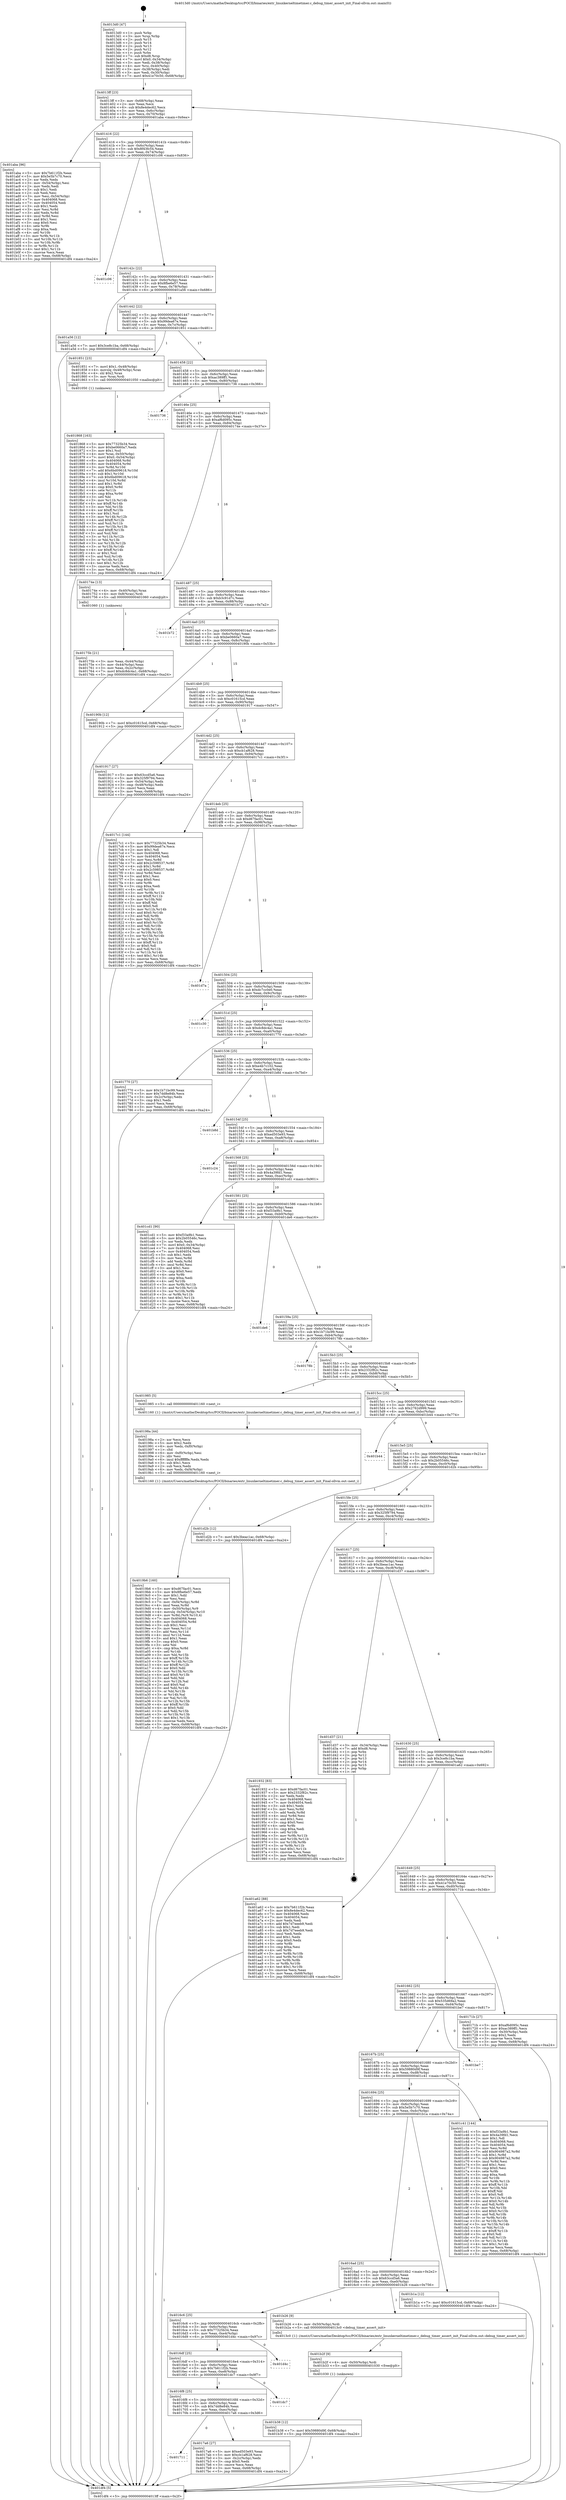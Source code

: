 digraph "0x4013d0" {
  label = "0x4013d0 (/mnt/c/Users/mathe/Desktop/tcc/POCII/binaries/extr_linuxkerneltimetimer.c_debug_timer_assert_init_Final-ollvm.out::main(0))"
  labelloc = "t"
  node[shape=record]

  Entry [label="",width=0.3,height=0.3,shape=circle,fillcolor=black,style=filled]
  "0x4013ff" [label="{
     0x4013ff [23]\l
     | [instrs]\l
     &nbsp;&nbsp;0x4013ff \<+3\>: mov -0x68(%rbp),%eax\l
     &nbsp;&nbsp;0x401402 \<+2\>: mov %eax,%ecx\l
     &nbsp;&nbsp;0x401404 \<+6\>: sub $0x8e4dec62,%ecx\l
     &nbsp;&nbsp;0x40140a \<+3\>: mov %eax,-0x6c(%rbp)\l
     &nbsp;&nbsp;0x40140d \<+3\>: mov %ecx,-0x70(%rbp)\l
     &nbsp;&nbsp;0x401410 \<+6\>: je 0000000000401aba \<main+0x6ea\>\l
  }"]
  "0x401aba" [label="{
     0x401aba [96]\l
     | [instrs]\l
     &nbsp;&nbsp;0x401aba \<+5\>: mov $0x7b611f2b,%eax\l
     &nbsp;&nbsp;0x401abf \<+5\>: mov $0x5e5b7c70,%ecx\l
     &nbsp;&nbsp;0x401ac4 \<+2\>: xor %edx,%edx\l
     &nbsp;&nbsp;0x401ac6 \<+3\>: mov -0x54(%rbp),%esi\l
     &nbsp;&nbsp;0x401ac9 \<+2\>: mov %edx,%edi\l
     &nbsp;&nbsp;0x401acb \<+3\>: sub $0x1,%edi\l
     &nbsp;&nbsp;0x401ace \<+2\>: sub %edi,%esi\l
     &nbsp;&nbsp;0x401ad0 \<+3\>: mov %esi,-0x54(%rbp)\l
     &nbsp;&nbsp;0x401ad3 \<+7\>: mov 0x404068,%esi\l
     &nbsp;&nbsp;0x401ada \<+7\>: mov 0x404054,%edi\l
     &nbsp;&nbsp;0x401ae1 \<+3\>: sub $0x1,%edx\l
     &nbsp;&nbsp;0x401ae4 \<+3\>: mov %esi,%r8d\l
     &nbsp;&nbsp;0x401ae7 \<+3\>: add %edx,%r8d\l
     &nbsp;&nbsp;0x401aea \<+4\>: imul %r8d,%esi\l
     &nbsp;&nbsp;0x401aee \<+3\>: and $0x1,%esi\l
     &nbsp;&nbsp;0x401af1 \<+3\>: cmp $0x0,%esi\l
     &nbsp;&nbsp;0x401af4 \<+4\>: sete %r9b\l
     &nbsp;&nbsp;0x401af8 \<+3\>: cmp $0xa,%edi\l
     &nbsp;&nbsp;0x401afb \<+4\>: setl %r10b\l
     &nbsp;&nbsp;0x401aff \<+3\>: mov %r9b,%r11b\l
     &nbsp;&nbsp;0x401b02 \<+3\>: and %r10b,%r11b\l
     &nbsp;&nbsp;0x401b05 \<+3\>: xor %r10b,%r9b\l
     &nbsp;&nbsp;0x401b08 \<+3\>: or %r9b,%r11b\l
     &nbsp;&nbsp;0x401b0b \<+4\>: test $0x1,%r11b\l
     &nbsp;&nbsp;0x401b0f \<+3\>: cmovne %ecx,%eax\l
     &nbsp;&nbsp;0x401b12 \<+3\>: mov %eax,-0x68(%rbp)\l
     &nbsp;&nbsp;0x401b15 \<+5\>: jmp 0000000000401df4 \<main+0xa24\>\l
  }"]
  "0x401416" [label="{
     0x401416 [22]\l
     | [instrs]\l
     &nbsp;&nbsp;0x401416 \<+5\>: jmp 000000000040141b \<main+0x4b\>\l
     &nbsp;&nbsp;0x40141b \<+3\>: mov -0x6c(%rbp),%eax\l
     &nbsp;&nbsp;0x40141e \<+5\>: sub $0x8f43fc54,%eax\l
     &nbsp;&nbsp;0x401423 \<+3\>: mov %eax,-0x74(%rbp)\l
     &nbsp;&nbsp;0x401426 \<+6\>: je 0000000000401c06 \<main+0x836\>\l
  }"]
  Exit [label="",width=0.3,height=0.3,shape=circle,fillcolor=black,style=filled,peripheries=2]
  "0x401c06" [label="{
     0x401c06\l
  }", style=dashed]
  "0x40142c" [label="{
     0x40142c [22]\l
     | [instrs]\l
     &nbsp;&nbsp;0x40142c \<+5\>: jmp 0000000000401431 \<main+0x61\>\l
     &nbsp;&nbsp;0x401431 \<+3\>: mov -0x6c(%rbp),%eax\l
     &nbsp;&nbsp;0x401434 \<+5\>: sub $0x8fbe6e57,%eax\l
     &nbsp;&nbsp;0x401439 \<+3\>: mov %eax,-0x78(%rbp)\l
     &nbsp;&nbsp;0x40143c \<+6\>: je 0000000000401a56 \<main+0x686\>\l
  }"]
  "0x401b38" [label="{
     0x401b38 [12]\l
     | [instrs]\l
     &nbsp;&nbsp;0x401b38 \<+7\>: movl $0x59880d9f,-0x68(%rbp)\l
     &nbsp;&nbsp;0x401b3f \<+5\>: jmp 0000000000401df4 \<main+0xa24\>\l
  }"]
  "0x401a56" [label="{
     0x401a56 [12]\l
     | [instrs]\l
     &nbsp;&nbsp;0x401a56 \<+7\>: movl $0x3ce8c1ba,-0x68(%rbp)\l
     &nbsp;&nbsp;0x401a5d \<+5\>: jmp 0000000000401df4 \<main+0xa24\>\l
  }"]
  "0x401442" [label="{
     0x401442 [22]\l
     | [instrs]\l
     &nbsp;&nbsp;0x401442 \<+5\>: jmp 0000000000401447 \<main+0x77\>\l
     &nbsp;&nbsp;0x401447 \<+3\>: mov -0x6c(%rbp),%eax\l
     &nbsp;&nbsp;0x40144a \<+5\>: sub $0x99dea67e,%eax\l
     &nbsp;&nbsp;0x40144f \<+3\>: mov %eax,-0x7c(%rbp)\l
     &nbsp;&nbsp;0x401452 \<+6\>: je 0000000000401851 \<main+0x481\>\l
  }"]
  "0x401b2f" [label="{
     0x401b2f [9]\l
     | [instrs]\l
     &nbsp;&nbsp;0x401b2f \<+4\>: mov -0x50(%rbp),%rdi\l
     &nbsp;&nbsp;0x401b33 \<+5\>: call 0000000000401030 \<free@plt\>\l
     | [calls]\l
     &nbsp;&nbsp;0x401030 \{1\} (unknown)\l
  }"]
  "0x401851" [label="{
     0x401851 [23]\l
     | [instrs]\l
     &nbsp;&nbsp;0x401851 \<+7\>: movl $0x1,-0x48(%rbp)\l
     &nbsp;&nbsp;0x401858 \<+4\>: movslq -0x48(%rbp),%rax\l
     &nbsp;&nbsp;0x40185c \<+4\>: shl $0x2,%rax\l
     &nbsp;&nbsp;0x401860 \<+3\>: mov %rax,%rdi\l
     &nbsp;&nbsp;0x401863 \<+5\>: call 0000000000401050 \<malloc@plt\>\l
     | [calls]\l
     &nbsp;&nbsp;0x401050 \{1\} (unknown)\l
  }"]
  "0x401458" [label="{
     0x401458 [22]\l
     | [instrs]\l
     &nbsp;&nbsp;0x401458 \<+5\>: jmp 000000000040145d \<main+0x8d\>\l
     &nbsp;&nbsp;0x40145d \<+3\>: mov -0x6c(%rbp),%eax\l
     &nbsp;&nbsp;0x401460 \<+5\>: sub $0xac389ff1,%eax\l
     &nbsp;&nbsp;0x401465 \<+3\>: mov %eax,-0x80(%rbp)\l
     &nbsp;&nbsp;0x401468 \<+6\>: je 0000000000401736 \<main+0x366\>\l
  }"]
  "0x4019b6" [label="{
     0x4019b6 [160]\l
     | [instrs]\l
     &nbsp;&nbsp;0x4019b6 \<+5\>: mov $0xd67fac01,%ecx\l
     &nbsp;&nbsp;0x4019bb \<+5\>: mov $0x8fbe6e57,%edx\l
     &nbsp;&nbsp;0x4019c0 \<+3\>: mov $0x1,%dil\l
     &nbsp;&nbsp;0x4019c3 \<+2\>: xor %esi,%esi\l
     &nbsp;&nbsp;0x4019c5 \<+7\>: mov -0xf4(%rbp),%r8d\l
     &nbsp;&nbsp;0x4019cc \<+4\>: imul %eax,%r8d\l
     &nbsp;&nbsp;0x4019d0 \<+4\>: mov -0x50(%rbp),%r9\l
     &nbsp;&nbsp;0x4019d4 \<+4\>: movslq -0x54(%rbp),%r10\l
     &nbsp;&nbsp;0x4019d8 \<+4\>: mov %r8d,(%r9,%r10,4)\l
     &nbsp;&nbsp;0x4019dc \<+7\>: mov 0x404068,%eax\l
     &nbsp;&nbsp;0x4019e3 \<+8\>: mov 0x404054,%r8d\l
     &nbsp;&nbsp;0x4019eb \<+3\>: sub $0x1,%esi\l
     &nbsp;&nbsp;0x4019ee \<+3\>: mov %eax,%r11d\l
     &nbsp;&nbsp;0x4019f1 \<+3\>: add %esi,%r11d\l
     &nbsp;&nbsp;0x4019f4 \<+4\>: imul %r11d,%eax\l
     &nbsp;&nbsp;0x4019f8 \<+3\>: and $0x1,%eax\l
     &nbsp;&nbsp;0x4019fb \<+3\>: cmp $0x0,%eax\l
     &nbsp;&nbsp;0x4019fe \<+3\>: sete %bl\l
     &nbsp;&nbsp;0x401a01 \<+4\>: cmp $0xa,%r8d\l
     &nbsp;&nbsp;0x401a05 \<+4\>: setl %r14b\l
     &nbsp;&nbsp;0x401a09 \<+3\>: mov %bl,%r15b\l
     &nbsp;&nbsp;0x401a0c \<+4\>: xor $0xff,%r15b\l
     &nbsp;&nbsp;0x401a10 \<+3\>: mov %r14b,%r12b\l
     &nbsp;&nbsp;0x401a13 \<+4\>: xor $0xff,%r12b\l
     &nbsp;&nbsp;0x401a17 \<+4\>: xor $0x0,%dil\l
     &nbsp;&nbsp;0x401a1b \<+3\>: mov %r15b,%r13b\l
     &nbsp;&nbsp;0x401a1e \<+4\>: and $0x0,%r13b\l
     &nbsp;&nbsp;0x401a22 \<+3\>: and %dil,%bl\l
     &nbsp;&nbsp;0x401a25 \<+3\>: mov %r12b,%al\l
     &nbsp;&nbsp;0x401a28 \<+2\>: and $0x0,%al\l
     &nbsp;&nbsp;0x401a2a \<+3\>: and %dil,%r14b\l
     &nbsp;&nbsp;0x401a2d \<+3\>: or %bl,%r13b\l
     &nbsp;&nbsp;0x401a30 \<+3\>: or %r14b,%al\l
     &nbsp;&nbsp;0x401a33 \<+3\>: xor %al,%r13b\l
     &nbsp;&nbsp;0x401a36 \<+3\>: or %r12b,%r15b\l
     &nbsp;&nbsp;0x401a39 \<+4\>: xor $0xff,%r15b\l
     &nbsp;&nbsp;0x401a3d \<+4\>: or $0x0,%dil\l
     &nbsp;&nbsp;0x401a41 \<+3\>: and %dil,%r15b\l
     &nbsp;&nbsp;0x401a44 \<+3\>: or %r15b,%r13b\l
     &nbsp;&nbsp;0x401a47 \<+4\>: test $0x1,%r13b\l
     &nbsp;&nbsp;0x401a4b \<+3\>: cmovne %edx,%ecx\l
     &nbsp;&nbsp;0x401a4e \<+3\>: mov %ecx,-0x68(%rbp)\l
     &nbsp;&nbsp;0x401a51 \<+5\>: jmp 0000000000401df4 \<main+0xa24\>\l
  }"]
  "0x401736" [label="{
     0x401736\l
  }", style=dashed]
  "0x40146e" [label="{
     0x40146e [25]\l
     | [instrs]\l
     &nbsp;&nbsp;0x40146e \<+5\>: jmp 0000000000401473 \<main+0xa3\>\l
     &nbsp;&nbsp;0x401473 \<+3\>: mov -0x6c(%rbp),%eax\l
     &nbsp;&nbsp;0x401476 \<+5\>: sub $0xaf6d095c,%eax\l
     &nbsp;&nbsp;0x40147b \<+6\>: mov %eax,-0x84(%rbp)\l
     &nbsp;&nbsp;0x401481 \<+6\>: je 000000000040174e \<main+0x37e\>\l
  }"]
  "0x40198a" [label="{
     0x40198a [44]\l
     | [instrs]\l
     &nbsp;&nbsp;0x40198a \<+2\>: xor %ecx,%ecx\l
     &nbsp;&nbsp;0x40198c \<+5\>: mov $0x2,%edx\l
     &nbsp;&nbsp;0x401991 \<+6\>: mov %edx,-0xf0(%rbp)\l
     &nbsp;&nbsp;0x401997 \<+1\>: cltd\l
     &nbsp;&nbsp;0x401998 \<+6\>: mov -0xf0(%rbp),%esi\l
     &nbsp;&nbsp;0x40199e \<+2\>: idiv %esi\l
     &nbsp;&nbsp;0x4019a0 \<+6\>: imul $0xfffffffe,%edx,%edx\l
     &nbsp;&nbsp;0x4019a6 \<+3\>: sub $0x1,%ecx\l
     &nbsp;&nbsp;0x4019a9 \<+2\>: sub %ecx,%edx\l
     &nbsp;&nbsp;0x4019ab \<+6\>: mov %edx,-0xf4(%rbp)\l
     &nbsp;&nbsp;0x4019b1 \<+5\>: call 0000000000401160 \<next_i\>\l
     | [calls]\l
     &nbsp;&nbsp;0x401160 \{1\} (/mnt/c/Users/mathe/Desktop/tcc/POCII/binaries/extr_linuxkerneltimetimer.c_debug_timer_assert_init_Final-ollvm.out::next_i)\l
  }"]
  "0x40174e" [label="{
     0x40174e [13]\l
     | [instrs]\l
     &nbsp;&nbsp;0x40174e \<+4\>: mov -0x40(%rbp),%rax\l
     &nbsp;&nbsp;0x401752 \<+4\>: mov 0x8(%rax),%rdi\l
     &nbsp;&nbsp;0x401756 \<+5\>: call 0000000000401060 \<atoi@plt\>\l
     | [calls]\l
     &nbsp;&nbsp;0x401060 \{1\} (unknown)\l
  }"]
  "0x401487" [label="{
     0x401487 [25]\l
     | [instrs]\l
     &nbsp;&nbsp;0x401487 \<+5\>: jmp 000000000040148c \<main+0xbc\>\l
     &nbsp;&nbsp;0x40148c \<+3\>: mov -0x6c(%rbp),%eax\l
     &nbsp;&nbsp;0x40148f \<+5\>: sub $0xb3c91d7c,%eax\l
     &nbsp;&nbsp;0x401494 \<+6\>: mov %eax,-0x88(%rbp)\l
     &nbsp;&nbsp;0x40149a \<+6\>: je 0000000000401b72 \<main+0x7a2\>\l
  }"]
  "0x401868" [label="{
     0x401868 [163]\l
     | [instrs]\l
     &nbsp;&nbsp;0x401868 \<+5\>: mov $0x77325b34,%ecx\l
     &nbsp;&nbsp;0x40186d \<+5\>: mov $0xbe0660a7,%edx\l
     &nbsp;&nbsp;0x401872 \<+3\>: mov $0x1,%sil\l
     &nbsp;&nbsp;0x401875 \<+4\>: mov %rax,-0x50(%rbp)\l
     &nbsp;&nbsp;0x401879 \<+7\>: movl $0x0,-0x54(%rbp)\l
     &nbsp;&nbsp;0x401880 \<+8\>: mov 0x404068,%r8d\l
     &nbsp;&nbsp;0x401888 \<+8\>: mov 0x404054,%r9d\l
     &nbsp;&nbsp;0x401890 \<+3\>: mov %r8d,%r10d\l
     &nbsp;&nbsp;0x401893 \<+7\>: add $0x6bd09618,%r10d\l
     &nbsp;&nbsp;0x40189a \<+4\>: sub $0x1,%r10d\l
     &nbsp;&nbsp;0x40189e \<+7\>: sub $0x6bd09618,%r10d\l
     &nbsp;&nbsp;0x4018a5 \<+4\>: imul %r10d,%r8d\l
     &nbsp;&nbsp;0x4018a9 \<+4\>: and $0x1,%r8d\l
     &nbsp;&nbsp;0x4018ad \<+4\>: cmp $0x0,%r8d\l
     &nbsp;&nbsp;0x4018b1 \<+4\>: sete %r11b\l
     &nbsp;&nbsp;0x4018b5 \<+4\>: cmp $0xa,%r9d\l
     &nbsp;&nbsp;0x4018b9 \<+3\>: setl %bl\l
     &nbsp;&nbsp;0x4018bc \<+3\>: mov %r11b,%r14b\l
     &nbsp;&nbsp;0x4018bf \<+4\>: xor $0xff,%r14b\l
     &nbsp;&nbsp;0x4018c3 \<+3\>: mov %bl,%r15b\l
     &nbsp;&nbsp;0x4018c6 \<+4\>: xor $0xff,%r15b\l
     &nbsp;&nbsp;0x4018ca \<+4\>: xor $0x1,%sil\l
     &nbsp;&nbsp;0x4018ce \<+3\>: mov %r14b,%r12b\l
     &nbsp;&nbsp;0x4018d1 \<+4\>: and $0xff,%r12b\l
     &nbsp;&nbsp;0x4018d5 \<+3\>: and %sil,%r11b\l
     &nbsp;&nbsp;0x4018d8 \<+3\>: mov %r15b,%r13b\l
     &nbsp;&nbsp;0x4018db \<+4\>: and $0xff,%r13b\l
     &nbsp;&nbsp;0x4018df \<+3\>: and %sil,%bl\l
     &nbsp;&nbsp;0x4018e2 \<+3\>: or %r11b,%r12b\l
     &nbsp;&nbsp;0x4018e5 \<+3\>: or %bl,%r13b\l
     &nbsp;&nbsp;0x4018e8 \<+3\>: xor %r13b,%r12b\l
     &nbsp;&nbsp;0x4018eb \<+3\>: or %r15b,%r14b\l
     &nbsp;&nbsp;0x4018ee \<+4\>: xor $0xff,%r14b\l
     &nbsp;&nbsp;0x4018f2 \<+4\>: or $0x1,%sil\l
     &nbsp;&nbsp;0x4018f6 \<+3\>: and %sil,%r14b\l
     &nbsp;&nbsp;0x4018f9 \<+3\>: or %r14b,%r12b\l
     &nbsp;&nbsp;0x4018fc \<+4\>: test $0x1,%r12b\l
     &nbsp;&nbsp;0x401900 \<+3\>: cmovne %edx,%ecx\l
     &nbsp;&nbsp;0x401903 \<+3\>: mov %ecx,-0x68(%rbp)\l
     &nbsp;&nbsp;0x401906 \<+5\>: jmp 0000000000401df4 \<main+0xa24\>\l
  }"]
  "0x401b72" [label="{
     0x401b72\l
  }", style=dashed]
  "0x4014a0" [label="{
     0x4014a0 [25]\l
     | [instrs]\l
     &nbsp;&nbsp;0x4014a0 \<+5\>: jmp 00000000004014a5 \<main+0xd5\>\l
     &nbsp;&nbsp;0x4014a5 \<+3\>: mov -0x6c(%rbp),%eax\l
     &nbsp;&nbsp;0x4014a8 \<+5\>: sub $0xbe0660a7,%eax\l
     &nbsp;&nbsp;0x4014ad \<+6\>: mov %eax,-0x8c(%rbp)\l
     &nbsp;&nbsp;0x4014b3 \<+6\>: je 000000000040190b \<main+0x53b\>\l
  }"]
  "0x401711" [label="{
     0x401711\l
  }", style=dashed]
  "0x40190b" [label="{
     0x40190b [12]\l
     | [instrs]\l
     &nbsp;&nbsp;0x40190b \<+7\>: movl $0xc01615cd,-0x68(%rbp)\l
     &nbsp;&nbsp;0x401912 \<+5\>: jmp 0000000000401df4 \<main+0xa24\>\l
  }"]
  "0x4014b9" [label="{
     0x4014b9 [25]\l
     | [instrs]\l
     &nbsp;&nbsp;0x4014b9 \<+5\>: jmp 00000000004014be \<main+0xee\>\l
     &nbsp;&nbsp;0x4014be \<+3\>: mov -0x6c(%rbp),%eax\l
     &nbsp;&nbsp;0x4014c1 \<+5\>: sub $0xc01615cd,%eax\l
     &nbsp;&nbsp;0x4014c6 \<+6\>: mov %eax,-0x90(%rbp)\l
     &nbsp;&nbsp;0x4014cc \<+6\>: je 0000000000401917 \<main+0x547\>\l
  }"]
  "0x4017a6" [label="{
     0x4017a6 [27]\l
     | [instrs]\l
     &nbsp;&nbsp;0x4017a6 \<+5\>: mov $0xed503e93,%eax\l
     &nbsp;&nbsp;0x4017ab \<+5\>: mov $0xcb1af628,%ecx\l
     &nbsp;&nbsp;0x4017b0 \<+3\>: mov -0x2c(%rbp),%edx\l
     &nbsp;&nbsp;0x4017b3 \<+3\>: cmp $0x0,%edx\l
     &nbsp;&nbsp;0x4017b6 \<+3\>: cmove %ecx,%eax\l
     &nbsp;&nbsp;0x4017b9 \<+3\>: mov %eax,-0x68(%rbp)\l
     &nbsp;&nbsp;0x4017bc \<+5\>: jmp 0000000000401df4 \<main+0xa24\>\l
  }"]
  "0x401917" [label="{
     0x401917 [27]\l
     | [instrs]\l
     &nbsp;&nbsp;0x401917 \<+5\>: mov $0x63ccd5a6,%eax\l
     &nbsp;&nbsp;0x40191c \<+5\>: mov $0x325f9794,%ecx\l
     &nbsp;&nbsp;0x401921 \<+3\>: mov -0x54(%rbp),%edx\l
     &nbsp;&nbsp;0x401924 \<+3\>: cmp -0x48(%rbp),%edx\l
     &nbsp;&nbsp;0x401927 \<+3\>: cmovl %ecx,%eax\l
     &nbsp;&nbsp;0x40192a \<+3\>: mov %eax,-0x68(%rbp)\l
     &nbsp;&nbsp;0x40192d \<+5\>: jmp 0000000000401df4 \<main+0xa24\>\l
  }"]
  "0x4014d2" [label="{
     0x4014d2 [25]\l
     | [instrs]\l
     &nbsp;&nbsp;0x4014d2 \<+5\>: jmp 00000000004014d7 \<main+0x107\>\l
     &nbsp;&nbsp;0x4014d7 \<+3\>: mov -0x6c(%rbp),%eax\l
     &nbsp;&nbsp;0x4014da \<+5\>: sub $0xcb1af628,%eax\l
     &nbsp;&nbsp;0x4014df \<+6\>: mov %eax,-0x94(%rbp)\l
     &nbsp;&nbsp;0x4014e5 \<+6\>: je 00000000004017c1 \<main+0x3f1\>\l
  }"]
  "0x4016f8" [label="{
     0x4016f8 [25]\l
     | [instrs]\l
     &nbsp;&nbsp;0x4016f8 \<+5\>: jmp 00000000004016fd \<main+0x32d\>\l
     &nbsp;&nbsp;0x4016fd \<+3\>: mov -0x6c(%rbp),%eax\l
     &nbsp;&nbsp;0x401700 \<+5\>: sub $0x7dd8e84b,%eax\l
     &nbsp;&nbsp;0x401705 \<+6\>: mov %eax,-0xec(%rbp)\l
     &nbsp;&nbsp;0x40170b \<+6\>: je 00000000004017a6 \<main+0x3d6\>\l
  }"]
  "0x4017c1" [label="{
     0x4017c1 [144]\l
     | [instrs]\l
     &nbsp;&nbsp;0x4017c1 \<+5\>: mov $0x77325b34,%eax\l
     &nbsp;&nbsp;0x4017c6 \<+5\>: mov $0x99dea67e,%ecx\l
     &nbsp;&nbsp;0x4017cb \<+2\>: mov $0x1,%dl\l
     &nbsp;&nbsp;0x4017cd \<+7\>: mov 0x404068,%esi\l
     &nbsp;&nbsp;0x4017d4 \<+7\>: mov 0x404054,%edi\l
     &nbsp;&nbsp;0x4017db \<+3\>: mov %esi,%r8d\l
     &nbsp;&nbsp;0x4017de \<+7\>: add $0x2c598537,%r8d\l
     &nbsp;&nbsp;0x4017e5 \<+4\>: sub $0x1,%r8d\l
     &nbsp;&nbsp;0x4017e9 \<+7\>: sub $0x2c598537,%r8d\l
     &nbsp;&nbsp;0x4017f0 \<+4\>: imul %r8d,%esi\l
     &nbsp;&nbsp;0x4017f4 \<+3\>: and $0x1,%esi\l
     &nbsp;&nbsp;0x4017f7 \<+3\>: cmp $0x0,%esi\l
     &nbsp;&nbsp;0x4017fa \<+4\>: sete %r9b\l
     &nbsp;&nbsp;0x4017fe \<+3\>: cmp $0xa,%edi\l
     &nbsp;&nbsp;0x401801 \<+4\>: setl %r10b\l
     &nbsp;&nbsp;0x401805 \<+3\>: mov %r9b,%r11b\l
     &nbsp;&nbsp;0x401808 \<+4\>: xor $0xff,%r11b\l
     &nbsp;&nbsp;0x40180c \<+3\>: mov %r10b,%bl\l
     &nbsp;&nbsp;0x40180f \<+3\>: xor $0xff,%bl\l
     &nbsp;&nbsp;0x401812 \<+3\>: xor $0x0,%dl\l
     &nbsp;&nbsp;0x401815 \<+3\>: mov %r11b,%r14b\l
     &nbsp;&nbsp;0x401818 \<+4\>: and $0x0,%r14b\l
     &nbsp;&nbsp;0x40181c \<+3\>: and %dl,%r9b\l
     &nbsp;&nbsp;0x40181f \<+3\>: mov %bl,%r15b\l
     &nbsp;&nbsp;0x401822 \<+4\>: and $0x0,%r15b\l
     &nbsp;&nbsp;0x401826 \<+3\>: and %dl,%r10b\l
     &nbsp;&nbsp;0x401829 \<+3\>: or %r9b,%r14b\l
     &nbsp;&nbsp;0x40182c \<+3\>: or %r10b,%r15b\l
     &nbsp;&nbsp;0x40182f \<+3\>: xor %r15b,%r14b\l
     &nbsp;&nbsp;0x401832 \<+3\>: or %bl,%r11b\l
     &nbsp;&nbsp;0x401835 \<+4\>: xor $0xff,%r11b\l
     &nbsp;&nbsp;0x401839 \<+3\>: or $0x0,%dl\l
     &nbsp;&nbsp;0x40183c \<+3\>: and %dl,%r11b\l
     &nbsp;&nbsp;0x40183f \<+3\>: or %r11b,%r14b\l
     &nbsp;&nbsp;0x401842 \<+4\>: test $0x1,%r14b\l
     &nbsp;&nbsp;0x401846 \<+3\>: cmovne %ecx,%eax\l
     &nbsp;&nbsp;0x401849 \<+3\>: mov %eax,-0x68(%rbp)\l
     &nbsp;&nbsp;0x40184c \<+5\>: jmp 0000000000401df4 \<main+0xa24\>\l
  }"]
  "0x4014eb" [label="{
     0x4014eb [25]\l
     | [instrs]\l
     &nbsp;&nbsp;0x4014eb \<+5\>: jmp 00000000004014f0 \<main+0x120\>\l
     &nbsp;&nbsp;0x4014f0 \<+3\>: mov -0x6c(%rbp),%eax\l
     &nbsp;&nbsp;0x4014f3 \<+5\>: sub $0xd67fac01,%eax\l
     &nbsp;&nbsp;0x4014f8 \<+6\>: mov %eax,-0x98(%rbp)\l
     &nbsp;&nbsp;0x4014fe \<+6\>: je 0000000000401d7a \<main+0x9aa\>\l
  }"]
  "0x401dc7" [label="{
     0x401dc7\l
  }", style=dashed]
  "0x401d7a" [label="{
     0x401d7a\l
  }", style=dashed]
  "0x401504" [label="{
     0x401504 [25]\l
     | [instrs]\l
     &nbsp;&nbsp;0x401504 \<+5\>: jmp 0000000000401509 \<main+0x139\>\l
     &nbsp;&nbsp;0x401509 \<+3\>: mov -0x6c(%rbp),%eax\l
     &nbsp;&nbsp;0x40150c \<+5\>: sub $0xdc7cc0e0,%eax\l
     &nbsp;&nbsp;0x401511 \<+6\>: mov %eax,-0x9c(%rbp)\l
     &nbsp;&nbsp;0x401517 \<+6\>: je 0000000000401c30 \<main+0x860\>\l
  }"]
  "0x4016df" [label="{
     0x4016df [25]\l
     | [instrs]\l
     &nbsp;&nbsp;0x4016df \<+5\>: jmp 00000000004016e4 \<main+0x314\>\l
     &nbsp;&nbsp;0x4016e4 \<+3\>: mov -0x6c(%rbp),%eax\l
     &nbsp;&nbsp;0x4016e7 \<+5\>: sub $0x7b611f2b,%eax\l
     &nbsp;&nbsp;0x4016ec \<+6\>: mov %eax,-0xe8(%rbp)\l
     &nbsp;&nbsp;0x4016f2 \<+6\>: je 0000000000401dc7 \<main+0x9f7\>\l
  }"]
  "0x401c30" [label="{
     0x401c30\l
  }", style=dashed]
  "0x40151d" [label="{
     0x40151d [25]\l
     | [instrs]\l
     &nbsp;&nbsp;0x40151d \<+5\>: jmp 0000000000401522 \<main+0x152\>\l
     &nbsp;&nbsp;0x401522 \<+3\>: mov -0x6c(%rbp),%eax\l
     &nbsp;&nbsp;0x401525 \<+5\>: sub $0xdc8dc4a1,%eax\l
     &nbsp;&nbsp;0x40152a \<+6\>: mov %eax,-0xa0(%rbp)\l
     &nbsp;&nbsp;0x401530 \<+6\>: je 0000000000401770 \<main+0x3a0\>\l
  }"]
  "0x401d4c" [label="{
     0x401d4c\l
  }", style=dashed]
  "0x401770" [label="{
     0x401770 [27]\l
     | [instrs]\l
     &nbsp;&nbsp;0x401770 \<+5\>: mov $0x1b71bc99,%eax\l
     &nbsp;&nbsp;0x401775 \<+5\>: mov $0x7dd8e84b,%ecx\l
     &nbsp;&nbsp;0x40177a \<+3\>: mov -0x2c(%rbp),%edx\l
     &nbsp;&nbsp;0x40177d \<+3\>: cmp $0x1,%edx\l
     &nbsp;&nbsp;0x401780 \<+3\>: cmovl %ecx,%eax\l
     &nbsp;&nbsp;0x401783 \<+3\>: mov %eax,-0x68(%rbp)\l
     &nbsp;&nbsp;0x401786 \<+5\>: jmp 0000000000401df4 \<main+0xa24\>\l
  }"]
  "0x401536" [label="{
     0x401536 [25]\l
     | [instrs]\l
     &nbsp;&nbsp;0x401536 \<+5\>: jmp 000000000040153b \<main+0x16b\>\l
     &nbsp;&nbsp;0x40153b \<+3\>: mov -0x6c(%rbp),%eax\l
     &nbsp;&nbsp;0x40153e \<+5\>: sub $0xe4b7c102,%eax\l
     &nbsp;&nbsp;0x401543 \<+6\>: mov %eax,-0xa4(%rbp)\l
     &nbsp;&nbsp;0x401549 \<+6\>: je 0000000000401b8d \<main+0x7bd\>\l
  }"]
  "0x4016c6" [label="{
     0x4016c6 [25]\l
     | [instrs]\l
     &nbsp;&nbsp;0x4016c6 \<+5\>: jmp 00000000004016cb \<main+0x2fb\>\l
     &nbsp;&nbsp;0x4016cb \<+3\>: mov -0x6c(%rbp),%eax\l
     &nbsp;&nbsp;0x4016ce \<+5\>: sub $0x77325b34,%eax\l
     &nbsp;&nbsp;0x4016d3 \<+6\>: mov %eax,-0xe4(%rbp)\l
     &nbsp;&nbsp;0x4016d9 \<+6\>: je 0000000000401d4c \<main+0x97c\>\l
  }"]
  "0x401b8d" [label="{
     0x401b8d\l
  }", style=dashed]
  "0x40154f" [label="{
     0x40154f [25]\l
     | [instrs]\l
     &nbsp;&nbsp;0x40154f \<+5\>: jmp 0000000000401554 \<main+0x184\>\l
     &nbsp;&nbsp;0x401554 \<+3\>: mov -0x6c(%rbp),%eax\l
     &nbsp;&nbsp;0x401557 \<+5\>: sub $0xed503e93,%eax\l
     &nbsp;&nbsp;0x40155c \<+6\>: mov %eax,-0xa8(%rbp)\l
     &nbsp;&nbsp;0x401562 \<+6\>: je 0000000000401c24 \<main+0x854\>\l
  }"]
  "0x401b26" [label="{
     0x401b26 [9]\l
     | [instrs]\l
     &nbsp;&nbsp;0x401b26 \<+4\>: mov -0x50(%rbp),%rdi\l
     &nbsp;&nbsp;0x401b2a \<+5\>: call 00000000004013c0 \<debug_timer_assert_init\>\l
     | [calls]\l
     &nbsp;&nbsp;0x4013c0 \{1\} (/mnt/c/Users/mathe/Desktop/tcc/POCII/binaries/extr_linuxkerneltimetimer.c_debug_timer_assert_init_Final-ollvm.out::debug_timer_assert_init)\l
  }"]
  "0x401c24" [label="{
     0x401c24\l
  }", style=dashed]
  "0x401568" [label="{
     0x401568 [25]\l
     | [instrs]\l
     &nbsp;&nbsp;0x401568 \<+5\>: jmp 000000000040156d \<main+0x19d\>\l
     &nbsp;&nbsp;0x40156d \<+3\>: mov -0x6c(%rbp),%eax\l
     &nbsp;&nbsp;0x401570 \<+5\>: sub $0x4a39fd1,%eax\l
     &nbsp;&nbsp;0x401575 \<+6\>: mov %eax,-0xac(%rbp)\l
     &nbsp;&nbsp;0x40157b \<+6\>: je 0000000000401cd1 \<main+0x901\>\l
  }"]
  "0x4016ad" [label="{
     0x4016ad [25]\l
     | [instrs]\l
     &nbsp;&nbsp;0x4016ad \<+5\>: jmp 00000000004016b2 \<main+0x2e2\>\l
     &nbsp;&nbsp;0x4016b2 \<+3\>: mov -0x6c(%rbp),%eax\l
     &nbsp;&nbsp;0x4016b5 \<+5\>: sub $0x63ccd5a6,%eax\l
     &nbsp;&nbsp;0x4016ba \<+6\>: mov %eax,-0xe0(%rbp)\l
     &nbsp;&nbsp;0x4016c0 \<+6\>: je 0000000000401b26 \<main+0x756\>\l
  }"]
  "0x401cd1" [label="{
     0x401cd1 [90]\l
     | [instrs]\l
     &nbsp;&nbsp;0x401cd1 \<+5\>: mov $0xf33a9b1,%eax\l
     &nbsp;&nbsp;0x401cd6 \<+5\>: mov $0x2b05546c,%ecx\l
     &nbsp;&nbsp;0x401cdb \<+2\>: xor %edx,%edx\l
     &nbsp;&nbsp;0x401cdd \<+7\>: movl $0x0,-0x34(%rbp)\l
     &nbsp;&nbsp;0x401ce4 \<+7\>: mov 0x404068,%esi\l
     &nbsp;&nbsp;0x401ceb \<+7\>: mov 0x404054,%edi\l
     &nbsp;&nbsp;0x401cf2 \<+3\>: sub $0x1,%edx\l
     &nbsp;&nbsp;0x401cf5 \<+3\>: mov %esi,%r8d\l
     &nbsp;&nbsp;0x401cf8 \<+3\>: add %edx,%r8d\l
     &nbsp;&nbsp;0x401cfb \<+4\>: imul %r8d,%esi\l
     &nbsp;&nbsp;0x401cff \<+3\>: and $0x1,%esi\l
     &nbsp;&nbsp;0x401d02 \<+3\>: cmp $0x0,%esi\l
     &nbsp;&nbsp;0x401d05 \<+4\>: sete %r9b\l
     &nbsp;&nbsp;0x401d09 \<+3\>: cmp $0xa,%edi\l
     &nbsp;&nbsp;0x401d0c \<+4\>: setl %r10b\l
     &nbsp;&nbsp;0x401d10 \<+3\>: mov %r9b,%r11b\l
     &nbsp;&nbsp;0x401d13 \<+3\>: and %r10b,%r11b\l
     &nbsp;&nbsp;0x401d16 \<+3\>: xor %r10b,%r9b\l
     &nbsp;&nbsp;0x401d19 \<+3\>: or %r9b,%r11b\l
     &nbsp;&nbsp;0x401d1c \<+4\>: test $0x1,%r11b\l
     &nbsp;&nbsp;0x401d20 \<+3\>: cmovne %ecx,%eax\l
     &nbsp;&nbsp;0x401d23 \<+3\>: mov %eax,-0x68(%rbp)\l
     &nbsp;&nbsp;0x401d26 \<+5\>: jmp 0000000000401df4 \<main+0xa24\>\l
  }"]
  "0x401581" [label="{
     0x401581 [25]\l
     | [instrs]\l
     &nbsp;&nbsp;0x401581 \<+5\>: jmp 0000000000401586 \<main+0x1b6\>\l
     &nbsp;&nbsp;0x401586 \<+3\>: mov -0x6c(%rbp),%eax\l
     &nbsp;&nbsp;0x401589 \<+5\>: sub $0xf33a9b1,%eax\l
     &nbsp;&nbsp;0x40158e \<+6\>: mov %eax,-0xb0(%rbp)\l
     &nbsp;&nbsp;0x401594 \<+6\>: je 0000000000401de6 \<main+0xa16\>\l
  }"]
  "0x401b1a" [label="{
     0x401b1a [12]\l
     | [instrs]\l
     &nbsp;&nbsp;0x401b1a \<+7\>: movl $0xc01615cd,-0x68(%rbp)\l
     &nbsp;&nbsp;0x401b21 \<+5\>: jmp 0000000000401df4 \<main+0xa24\>\l
  }"]
  "0x401de6" [label="{
     0x401de6\l
  }", style=dashed]
  "0x40159a" [label="{
     0x40159a [25]\l
     | [instrs]\l
     &nbsp;&nbsp;0x40159a \<+5\>: jmp 000000000040159f \<main+0x1cf\>\l
     &nbsp;&nbsp;0x40159f \<+3\>: mov -0x6c(%rbp),%eax\l
     &nbsp;&nbsp;0x4015a2 \<+5\>: sub $0x1b71bc99,%eax\l
     &nbsp;&nbsp;0x4015a7 \<+6\>: mov %eax,-0xb4(%rbp)\l
     &nbsp;&nbsp;0x4015ad \<+6\>: je 000000000040178b \<main+0x3bb\>\l
  }"]
  "0x401694" [label="{
     0x401694 [25]\l
     | [instrs]\l
     &nbsp;&nbsp;0x401694 \<+5\>: jmp 0000000000401699 \<main+0x2c9\>\l
     &nbsp;&nbsp;0x401699 \<+3\>: mov -0x6c(%rbp),%eax\l
     &nbsp;&nbsp;0x40169c \<+5\>: sub $0x5e5b7c70,%eax\l
     &nbsp;&nbsp;0x4016a1 \<+6\>: mov %eax,-0xdc(%rbp)\l
     &nbsp;&nbsp;0x4016a7 \<+6\>: je 0000000000401b1a \<main+0x74a\>\l
  }"]
  "0x40178b" [label="{
     0x40178b\l
  }", style=dashed]
  "0x4015b3" [label="{
     0x4015b3 [25]\l
     | [instrs]\l
     &nbsp;&nbsp;0x4015b3 \<+5\>: jmp 00000000004015b8 \<main+0x1e8\>\l
     &nbsp;&nbsp;0x4015b8 \<+3\>: mov -0x6c(%rbp),%eax\l
     &nbsp;&nbsp;0x4015bb \<+5\>: sub $0x2332f82c,%eax\l
     &nbsp;&nbsp;0x4015c0 \<+6\>: mov %eax,-0xb8(%rbp)\l
     &nbsp;&nbsp;0x4015c6 \<+6\>: je 0000000000401985 \<main+0x5b5\>\l
  }"]
  "0x401c41" [label="{
     0x401c41 [144]\l
     | [instrs]\l
     &nbsp;&nbsp;0x401c41 \<+5\>: mov $0xf33a9b1,%eax\l
     &nbsp;&nbsp;0x401c46 \<+5\>: mov $0x4a39fd1,%ecx\l
     &nbsp;&nbsp;0x401c4b \<+2\>: mov $0x1,%dl\l
     &nbsp;&nbsp;0x401c4d \<+7\>: mov 0x404068,%esi\l
     &nbsp;&nbsp;0x401c54 \<+7\>: mov 0x404054,%edi\l
     &nbsp;&nbsp;0x401c5b \<+3\>: mov %esi,%r8d\l
     &nbsp;&nbsp;0x401c5e \<+7\>: add $0x904987a2,%r8d\l
     &nbsp;&nbsp;0x401c65 \<+4\>: sub $0x1,%r8d\l
     &nbsp;&nbsp;0x401c69 \<+7\>: sub $0x904987a2,%r8d\l
     &nbsp;&nbsp;0x401c70 \<+4\>: imul %r8d,%esi\l
     &nbsp;&nbsp;0x401c74 \<+3\>: and $0x1,%esi\l
     &nbsp;&nbsp;0x401c77 \<+3\>: cmp $0x0,%esi\l
     &nbsp;&nbsp;0x401c7a \<+4\>: sete %r9b\l
     &nbsp;&nbsp;0x401c7e \<+3\>: cmp $0xa,%edi\l
     &nbsp;&nbsp;0x401c81 \<+4\>: setl %r10b\l
     &nbsp;&nbsp;0x401c85 \<+3\>: mov %r9b,%r11b\l
     &nbsp;&nbsp;0x401c88 \<+4\>: xor $0xff,%r11b\l
     &nbsp;&nbsp;0x401c8c \<+3\>: mov %r10b,%bl\l
     &nbsp;&nbsp;0x401c8f \<+3\>: xor $0xff,%bl\l
     &nbsp;&nbsp;0x401c92 \<+3\>: xor $0x0,%dl\l
     &nbsp;&nbsp;0x401c95 \<+3\>: mov %r11b,%r14b\l
     &nbsp;&nbsp;0x401c98 \<+4\>: and $0x0,%r14b\l
     &nbsp;&nbsp;0x401c9c \<+3\>: and %dl,%r9b\l
     &nbsp;&nbsp;0x401c9f \<+3\>: mov %bl,%r15b\l
     &nbsp;&nbsp;0x401ca2 \<+4\>: and $0x0,%r15b\l
     &nbsp;&nbsp;0x401ca6 \<+3\>: and %dl,%r10b\l
     &nbsp;&nbsp;0x401ca9 \<+3\>: or %r9b,%r14b\l
     &nbsp;&nbsp;0x401cac \<+3\>: or %r10b,%r15b\l
     &nbsp;&nbsp;0x401caf \<+3\>: xor %r15b,%r14b\l
     &nbsp;&nbsp;0x401cb2 \<+3\>: or %bl,%r11b\l
     &nbsp;&nbsp;0x401cb5 \<+4\>: xor $0xff,%r11b\l
     &nbsp;&nbsp;0x401cb9 \<+3\>: or $0x0,%dl\l
     &nbsp;&nbsp;0x401cbc \<+3\>: and %dl,%r11b\l
     &nbsp;&nbsp;0x401cbf \<+3\>: or %r11b,%r14b\l
     &nbsp;&nbsp;0x401cc2 \<+4\>: test $0x1,%r14b\l
     &nbsp;&nbsp;0x401cc6 \<+3\>: cmovne %ecx,%eax\l
     &nbsp;&nbsp;0x401cc9 \<+3\>: mov %eax,-0x68(%rbp)\l
     &nbsp;&nbsp;0x401ccc \<+5\>: jmp 0000000000401df4 \<main+0xa24\>\l
  }"]
  "0x401985" [label="{
     0x401985 [5]\l
     | [instrs]\l
     &nbsp;&nbsp;0x401985 \<+5\>: call 0000000000401160 \<next_i\>\l
     | [calls]\l
     &nbsp;&nbsp;0x401160 \{1\} (/mnt/c/Users/mathe/Desktop/tcc/POCII/binaries/extr_linuxkerneltimetimer.c_debug_timer_assert_init_Final-ollvm.out::next_i)\l
  }"]
  "0x4015cc" [label="{
     0x4015cc [25]\l
     | [instrs]\l
     &nbsp;&nbsp;0x4015cc \<+5\>: jmp 00000000004015d1 \<main+0x201\>\l
     &nbsp;&nbsp;0x4015d1 \<+3\>: mov -0x6c(%rbp),%eax\l
     &nbsp;&nbsp;0x4015d4 \<+5\>: sub $0x2762d999,%eax\l
     &nbsp;&nbsp;0x4015d9 \<+6\>: mov %eax,-0xbc(%rbp)\l
     &nbsp;&nbsp;0x4015df \<+6\>: je 0000000000401b44 \<main+0x774\>\l
  }"]
  "0x40167b" [label="{
     0x40167b [25]\l
     | [instrs]\l
     &nbsp;&nbsp;0x40167b \<+5\>: jmp 0000000000401680 \<main+0x2b0\>\l
     &nbsp;&nbsp;0x401680 \<+3\>: mov -0x6c(%rbp),%eax\l
     &nbsp;&nbsp;0x401683 \<+5\>: sub $0x59880d9f,%eax\l
     &nbsp;&nbsp;0x401688 \<+6\>: mov %eax,-0xd8(%rbp)\l
     &nbsp;&nbsp;0x40168e \<+6\>: je 0000000000401c41 \<main+0x871\>\l
  }"]
  "0x401b44" [label="{
     0x401b44\l
  }", style=dashed]
  "0x4015e5" [label="{
     0x4015e5 [25]\l
     | [instrs]\l
     &nbsp;&nbsp;0x4015e5 \<+5\>: jmp 00000000004015ea \<main+0x21a\>\l
     &nbsp;&nbsp;0x4015ea \<+3\>: mov -0x6c(%rbp),%eax\l
     &nbsp;&nbsp;0x4015ed \<+5\>: sub $0x2b05546c,%eax\l
     &nbsp;&nbsp;0x4015f2 \<+6\>: mov %eax,-0xc0(%rbp)\l
     &nbsp;&nbsp;0x4015f8 \<+6\>: je 0000000000401d2b \<main+0x95b\>\l
  }"]
  "0x401be7" [label="{
     0x401be7\l
  }", style=dashed]
  "0x401d2b" [label="{
     0x401d2b [12]\l
     | [instrs]\l
     &nbsp;&nbsp;0x401d2b \<+7\>: movl $0x3beac1ac,-0x68(%rbp)\l
     &nbsp;&nbsp;0x401d32 \<+5\>: jmp 0000000000401df4 \<main+0xa24\>\l
  }"]
  "0x4015fe" [label="{
     0x4015fe [25]\l
     | [instrs]\l
     &nbsp;&nbsp;0x4015fe \<+5\>: jmp 0000000000401603 \<main+0x233\>\l
     &nbsp;&nbsp;0x401603 \<+3\>: mov -0x6c(%rbp),%eax\l
     &nbsp;&nbsp;0x401606 \<+5\>: sub $0x325f9794,%eax\l
     &nbsp;&nbsp;0x40160b \<+6\>: mov %eax,-0xc4(%rbp)\l
     &nbsp;&nbsp;0x401611 \<+6\>: je 0000000000401932 \<main+0x562\>\l
  }"]
  "0x40175b" [label="{
     0x40175b [21]\l
     | [instrs]\l
     &nbsp;&nbsp;0x40175b \<+3\>: mov %eax,-0x44(%rbp)\l
     &nbsp;&nbsp;0x40175e \<+3\>: mov -0x44(%rbp),%eax\l
     &nbsp;&nbsp;0x401761 \<+3\>: mov %eax,-0x2c(%rbp)\l
     &nbsp;&nbsp;0x401764 \<+7\>: movl $0xdc8dc4a1,-0x68(%rbp)\l
     &nbsp;&nbsp;0x40176b \<+5\>: jmp 0000000000401df4 \<main+0xa24\>\l
  }"]
  "0x401932" [label="{
     0x401932 [83]\l
     | [instrs]\l
     &nbsp;&nbsp;0x401932 \<+5\>: mov $0xd67fac01,%eax\l
     &nbsp;&nbsp;0x401937 \<+5\>: mov $0x2332f82c,%ecx\l
     &nbsp;&nbsp;0x40193c \<+2\>: xor %edx,%edx\l
     &nbsp;&nbsp;0x40193e \<+7\>: mov 0x404068,%esi\l
     &nbsp;&nbsp;0x401945 \<+7\>: mov 0x404054,%edi\l
     &nbsp;&nbsp;0x40194c \<+3\>: sub $0x1,%edx\l
     &nbsp;&nbsp;0x40194f \<+3\>: mov %esi,%r8d\l
     &nbsp;&nbsp;0x401952 \<+3\>: add %edx,%r8d\l
     &nbsp;&nbsp;0x401955 \<+4\>: imul %r8d,%esi\l
     &nbsp;&nbsp;0x401959 \<+3\>: and $0x1,%esi\l
     &nbsp;&nbsp;0x40195c \<+3\>: cmp $0x0,%esi\l
     &nbsp;&nbsp;0x40195f \<+4\>: sete %r9b\l
     &nbsp;&nbsp;0x401963 \<+3\>: cmp $0xa,%edi\l
     &nbsp;&nbsp;0x401966 \<+4\>: setl %r10b\l
     &nbsp;&nbsp;0x40196a \<+3\>: mov %r9b,%r11b\l
     &nbsp;&nbsp;0x40196d \<+3\>: and %r10b,%r11b\l
     &nbsp;&nbsp;0x401970 \<+3\>: xor %r10b,%r9b\l
     &nbsp;&nbsp;0x401973 \<+3\>: or %r9b,%r11b\l
     &nbsp;&nbsp;0x401976 \<+4\>: test $0x1,%r11b\l
     &nbsp;&nbsp;0x40197a \<+3\>: cmovne %ecx,%eax\l
     &nbsp;&nbsp;0x40197d \<+3\>: mov %eax,-0x68(%rbp)\l
     &nbsp;&nbsp;0x401980 \<+5\>: jmp 0000000000401df4 \<main+0xa24\>\l
  }"]
  "0x401617" [label="{
     0x401617 [25]\l
     | [instrs]\l
     &nbsp;&nbsp;0x401617 \<+5\>: jmp 000000000040161c \<main+0x24c\>\l
     &nbsp;&nbsp;0x40161c \<+3\>: mov -0x6c(%rbp),%eax\l
     &nbsp;&nbsp;0x40161f \<+5\>: sub $0x3beac1ac,%eax\l
     &nbsp;&nbsp;0x401624 \<+6\>: mov %eax,-0xc8(%rbp)\l
     &nbsp;&nbsp;0x40162a \<+6\>: je 0000000000401d37 \<main+0x967\>\l
  }"]
  "0x4013d0" [label="{
     0x4013d0 [47]\l
     | [instrs]\l
     &nbsp;&nbsp;0x4013d0 \<+1\>: push %rbp\l
     &nbsp;&nbsp;0x4013d1 \<+3\>: mov %rsp,%rbp\l
     &nbsp;&nbsp;0x4013d4 \<+2\>: push %r15\l
     &nbsp;&nbsp;0x4013d6 \<+2\>: push %r14\l
     &nbsp;&nbsp;0x4013d8 \<+2\>: push %r13\l
     &nbsp;&nbsp;0x4013da \<+2\>: push %r12\l
     &nbsp;&nbsp;0x4013dc \<+1\>: push %rbx\l
     &nbsp;&nbsp;0x4013dd \<+7\>: sub $0xd8,%rsp\l
     &nbsp;&nbsp;0x4013e4 \<+7\>: movl $0x0,-0x34(%rbp)\l
     &nbsp;&nbsp;0x4013eb \<+3\>: mov %edi,-0x38(%rbp)\l
     &nbsp;&nbsp;0x4013ee \<+4\>: mov %rsi,-0x40(%rbp)\l
     &nbsp;&nbsp;0x4013f2 \<+3\>: mov -0x38(%rbp),%edi\l
     &nbsp;&nbsp;0x4013f5 \<+3\>: mov %edi,-0x30(%rbp)\l
     &nbsp;&nbsp;0x4013f8 \<+7\>: movl $0x41e70c50,-0x68(%rbp)\l
  }"]
  "0x401d37" [label="{
     0x401d37 [21]\l
     | [instrs]\l
     &nbsp;&nbsp;0x401d37 \<+3\>: mov -0x34(%rbp),%eax\l
     &nbsp;&nbsp;0x401d3a \<+7\>: add $0xd8,%rsp\l
     &nbsp;&nbsp;0x401d41 \<+1\>: pop %rbx\l
     &nbsp;&nbsp;0x401d42 \<+2\>: pop %r12\l
     &nbsp;&nbsp;0x401d44 \<+2\>: pop %r13\l
     &nbsp;&nbsp;0x401d46 \<+2\>: pop %r14\l
     &nbsp;&nbsp;0x401d48 \<+2\>: pop %r15\l
     &nbsp;&nbsp;0x401d4a \<+1\>: pop %rbp\l
     &nbsp;&nbsp;0x401d4b \<+1\>: ret\l
  }"]
  "0x401630" [label="{
     0x401630 [25]\l
     | [instrs]\l
     &nbsp;&nbsp;0x401630 \<+5\>: jmp 0000000000401635 \<main+0x265\>\l
     &nbsp;&nbsp;0x401635 \<+3\>: mov -0x6c(%rbp),%eax\l
     &nbsp;&nbsp;0x401638 \<+5\>: sub $0x3ce8c1ba,%eax\l
     &nbsp;&nbsp;0x40163d \<+6\>: mov %eax,-0xcc(%rbp)\l
     &nbsp;&nbsp;0x401643 \<+6\>: je 0000000000401a62 \<main+0x692\>\l
  }"]
  "0x401df4" [label="{
     0x401df4 [5]\l
     | [instrs]\l
     &nbsp;&nbsp;0x401df4 \<+5\>: jmp 00000000004013ff \<main+0x2f\>\l
  }"]
  "0x401a62" [label="{
     0x401a62 [88]\l
     | [instrs]\l
     &nbsp;&nbsp;0x401a62 \<+5\>: mov $0x7b611f2b,%eax\l
     &nbsp;&nbsp;0x401a67 \<+5\>: mov $0x8e4dec62,%ecx\l
     &nbsp;&nbsp;0x401a6c \<+7\>: mov 0x404068,%edx\l
     &nbsp;&nbsp;0x401a73 \<+7\>: mov 0x404054,%esi\l
     &nbsp;&nbsp;0x401a7a \<+2\>: mov %edx,%edi\l
     &nbsp;&nbsp;0x401a7c \<+6\>: add $0x7d7eeeb9,%edi\l
     &nbsp;&nbsp;0x401a82 \<+3\>: sub $0x1,%edi\l
     &nbsp;&nbsp;0x401a85 \<+6\>: sub $0x7d7eeeb9,%edi\l
     &nbsp;&nbsp;0x401a8b \<+3\>: imul %edi,%edx\l
     &nbsp;&nbsp;0x401a8e \<+3\>: and $0x1,%edx\l
     &nbsp;&nbsp;0x401a91 \<+3\>: cmp $0x0,%edx\l
     &nbsp;&nbsp;0x401a94 \<+4\>: sete %r8b\l
     &nbsp;&nbsp;0x401a98 \<+3\>: cmp $0xa,%esi\l
     &nbsp;&nbsp;0x401a9b \<+4\>: setl %r9b\l
     &nbsp;&nbsp;0x401a9f \<+3\>: mov %r8b,%r10b\l
     &nbsp;&nbsp;0x401aa2 \<+3\>: and %r9b,%r10b\l
     &nbsp;&nbsp;0x401aa5 \<+3\>: xor %r9b,%r8b\l
     &nbsp;&nbsp;0x401aa8 \<+3\>: or %r8b,%r10b\l
     &nbsp;&nbsp;0x401aab \<+4\>: test $0x1,%r10b\l
     &nbsp;&nbsp;0x401aaf \<+3\>: cmovne %ecx,%eax\l
     &nbsp;&nbsp;0x401ab2 \<+3\>: mov %eax,-0x68(%rbp)\l
     &nbsp;&nbsp;0x401ab5 \<+5\>: jmp 0000000000401df4 \<main+0xa24\>\l
  }"]
  "0x401649" [label="{
     0x401649 [25]\l
     | [instrs]\l
     &nbsp;&nbsp;0x401649 \<+5\>: jmp 000000000040164e \<main+0x27e\>\l
     &nbsp;&nbsp;0x40164e \<+3\>: mov -0x6c(%rbp),%eax\l
     &nbsp;&nbsp;0x401651 \<+5\>: sub $0x41e70c50,%eax\l
     &nbsp;&nbsp;0x401656 \<+6\>: mov %eax,-0xd0(%rbp)\l
     &nbsp;&nbsp;0x40165c \<+6\>: je 000000000040171b \<main+0x34b\>\l
  }"]
  "0x401662" [label="{
     0x401662 [25]\l
     | [instrs]\l
     &nbsp;&nbsp;0x401662 \<+5\>: jmp 0000000000401667 \<main+0x297\>\l
     &nbsp;&nbsp;0x401667 \<+3\>: mov -0x6c(%rbp),%eax\l
     &nbsp;&nbsp;0x40166a \<+5\>: sub $0x535d69a2,%eax\l
     &nbsp;&nbsp;0x40166f \<+6\>: mov %eax,-0xd4(%rbp)\l
     &nbsp;&nbsp;0x401675 \<+6\>: je 0000000000401be7 \<main+0x817\>\l
  }"]
  "0x40171b" [label="{
     0x40171b [27]\l
     | [instrs]\l
     &nbsp;&nbsp;0x40171b \<+5\>: mov $0xaf6d095c,%eax\l
     &nbsp;&nbsp;0x401720 \<+5\>: mov $0xac389ff1,%ecx\l
     &nbsp;&nbsp;0x401725 \<+3\>: mov -0x30(%rbp),%edx\l
     &nbsp;&nbsp;0x401728 \<+3\>: cmp $0x2,%edx\l
     &nbsp;&nbsp;0x40172b \<+3\>: cmovne %ecx,%eax\l
     &nbsp;&nbsp;0x40172e \<+3\>: mov %eax,-0x68(%rbp)\l
     &nbsp;&nbsp;0x401731 \<+5\>: jmp 0000000000401df4 \<main+0xa24\>\l
  }"]
  Entry -> "0x4013d0" [label=" 1"]
  "0x4013ff" -> "0x401aba" [label=" 1"]
  "0x4013ff" -> "0x401416" [label=" 19"]
  "0x401d37" -> Exit [label=" 1"]
  "0x401416" -> "0x401c06" [label=" 0"]
  "0x401416" -> "0x40142c" [label=" 19"]
  "0x401d2b" -> "0x401df4" [label=" 1"]
  "0x40142c" -> "0x401a56" [label=" 1"]
  "0x40142c" -> "0x401442" [label=" 18"]
  "0x401cd1" -> "0x401df4" [label=" 1"]
  "0x401442" -> "0x401851" [label=" 1"]
  "0x401442" -> "0x401458" [label=" 17"]
  "0x401c41" -> "0x401df4" [label=" 1"]
  "0x401458" -> "0x401736" [label=" 0"]
  "0x401458" -> "0x40146e" [label=" 17"]
  "0x401b38" -> "0x401df4" [label=" 1"]
  "0x40146e" -> "0x40174e" [label=" 1"]
  "0x40146e" -> "0x401487" [label=" 16"]
  "0x401b2f" -> "0x401b38" [label=" 1"]
  "0x401487" -> "0x401b72" [label=" 0"]
  "0x401487" -> "0x4014a0" [label=" 16"]
  "0x401b26" -> "0x401b2f" [label=" 1"]
  "0x4014a0" -> "0x40190b" [label=" 1"]
  "0x4014a0" -> "0x4014b9" [label=" 15"]
  "0x401b1a" -> "0x401df4" [label=" 1"]
  "0x4014b9" -> "0x401917" [label=" 2"]
  "0x4014b9" -> "0x4014d2" [label=" 13"]
  "0x401aba" -> "0x401df4" [label=" 1"]
  "0x4014d2" -> "0x4017c1" [label=" 1"]
  "0x4014d2" -> "0x4014eb" [label=" 12"]
  "0x401a56" -> "0x401df4" [label=" 1"]
  "0x4014eb" -> "0x401d7a" [label=" 0"]
  "0x4014eb" -> "0x401504" [label=" 12"]
  "0x4019b6" -> "0x401df4" [label=" 1"]
  "0x401504" -> "0x401c30" [label=" 0"]
  "0x401504" -> "0x40151d" [label=" 12"]
  "0x401985" -> "0x40198a" [label=" 1"]
  "0x40151d" -> "0x401770" [label=" 1"]
  "0x40151d" -> "0x401536" [label=" 11"]
  "0x401932" -> "0x401df4" [label=" 1"]
  "0x401536" -> "0x401b8d" [label=" 0"]
  "0x401536" -> "0x40154f" [label=" 11"]
  "0x40190b" -> "0x401df4" [label=" 1"]
  "0x40154f" -> "0x401c24" [label=" 0"]
  "0x40154f" -> "0x401568" [label=" 11"]
  "0x401868" -> "0x401df4" [label=" 1"]
  "0x401568" -> "0x401cd1" [label=" 1"]
  "0x401568" -> "0x401581" [label=" 10"]
  "0x4017c1" -> "0x401df4" [label=" 1"]
  "0x401581" -> "0x401de6" [label=" 0"]
  "0x401581" -> "0x40159a" [label=" 10"]
  "0x4017a6" -> "0x401df4" [label=" 1"]
  "0x40159a" -> "0x40178b" [label=" 0"]
  "0x40159a" -> "0x4015b3" [label=" 10"]
  "0x4016f8" -> "0x4017a6" [label=" 1"]
  "0x4015b3" -> "0x401985" [label=" 1"]
  "0x4015b3" -> "0x4015cc" [label=" 9"]
  "0x401a62" -> "0x401df4" [label=" 1"]
  "0x4015cc" -> "0x401b44" [label=" 0"]
  "0x4015cc" -> "0x4015e5" [label=" 9"]
  "0x4016df" -> "0x401dc7" [label=" 0"]
  "0x4015e5" -> "0x401d2b" [label=" 1"]
  "0x4015e5" -> "0x4015fe" [label=" 8"]
  "0x40198a" -> "0x4019b6" [label=" 1"]
  "0x4015fe" -> "0x401932" [label=" 1"]
  "0x4015fe" -> "0x401617" [label=" 7"]
  "0x4016c6" -> "0x401d4c" [label=" 0"]
  "0x401617" -> "0x401d37" [label=" 1"]
  "0x401617" -> "0x401630" [label=" 6"]
  "0x401917" -> "0x401df4" [label=" 2"]
  "0x401630" -> "0x401a62" [label=" 1"]
  "0x401630" -> "0x401649" [label=" 5"]
  "0x4016ad" -> "0x4016c6" [label=" 1"]
  "0x401649" -> "0x40171b" [label=" 1"]
  "0x401649" -> "0x401662" [label=" 4"]
  "0x40171b" -> "0x401df4" [label=" 1"]
  "0x4013d0" -> "0x4013ff" [label=" 1"]
  "0x401df4" -> "0x4013ff" [label=" 19"]
  "0x40174e" -> "0x40175b" [label=" 1"]
  "0x40175b" -> "0x401df4" [label=" 1"]
  "0x401770" -> "0x401df4" [label=" 1"]
  "0x4016c6" -> "0x4016df" [label=" 1"]
  "0x401662" -> "0x401be7" [label=" 0"]
  "0x401662" -> "0x40167b" [label=" 4"]
  "0x4016df" -> "0x4016f8" [label=" 1"]
  "0x40167b" -> "0x401c41" [label=" 1"]
  "0x40167b" -> "0x401694" [label=" 3"]
  "0x4016f8" -> "0x401711" [label=" 0"]
  "0x401694" -> "0x401b1a" [label=" 1"]
  "0x401694" -> "0x4016ad" [label=" 2"]
  "0x401851" -> "0x401868" [label=" 1"]
  "0x4016ad" -> "0x401b26" [label=" 1"]
}
